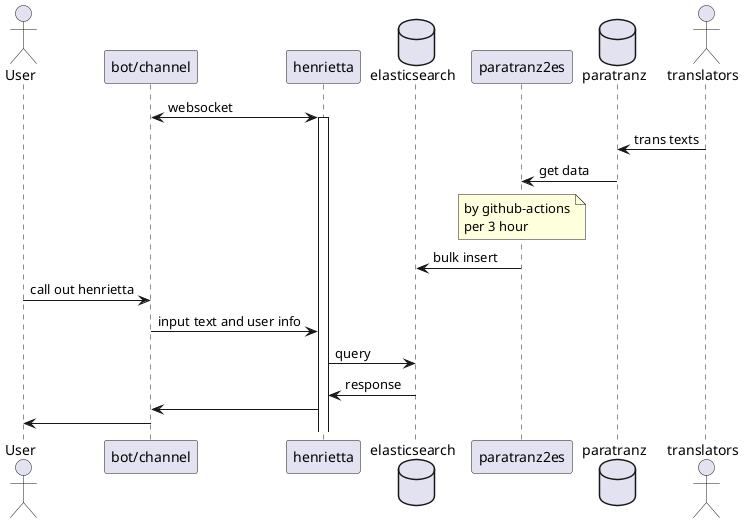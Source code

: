 @startuml

Actor User
participant "bot/channel"
participant henrietta
database elasticsearch
participant paratranz2es
database paratranz
Actor translators


henrietta <-> "bot/channel" : websocket
activate henrietta

paratranz <- translators: trans texts
paratranz2es <- paratranz : get data

note over paratranz2es: by github-actions\nper 3 hour


elasticsearch <- paratranz2es : bulk insert

User -> "bot/channel" : call out henrietta
"bot/channel" -> henrietta : input text and user info
henrietta -> elasticsearch : query
henrietta <- elasticsearch : response
"bot/channel" <- henrietta
User <- "bot/channel"

@enduml
